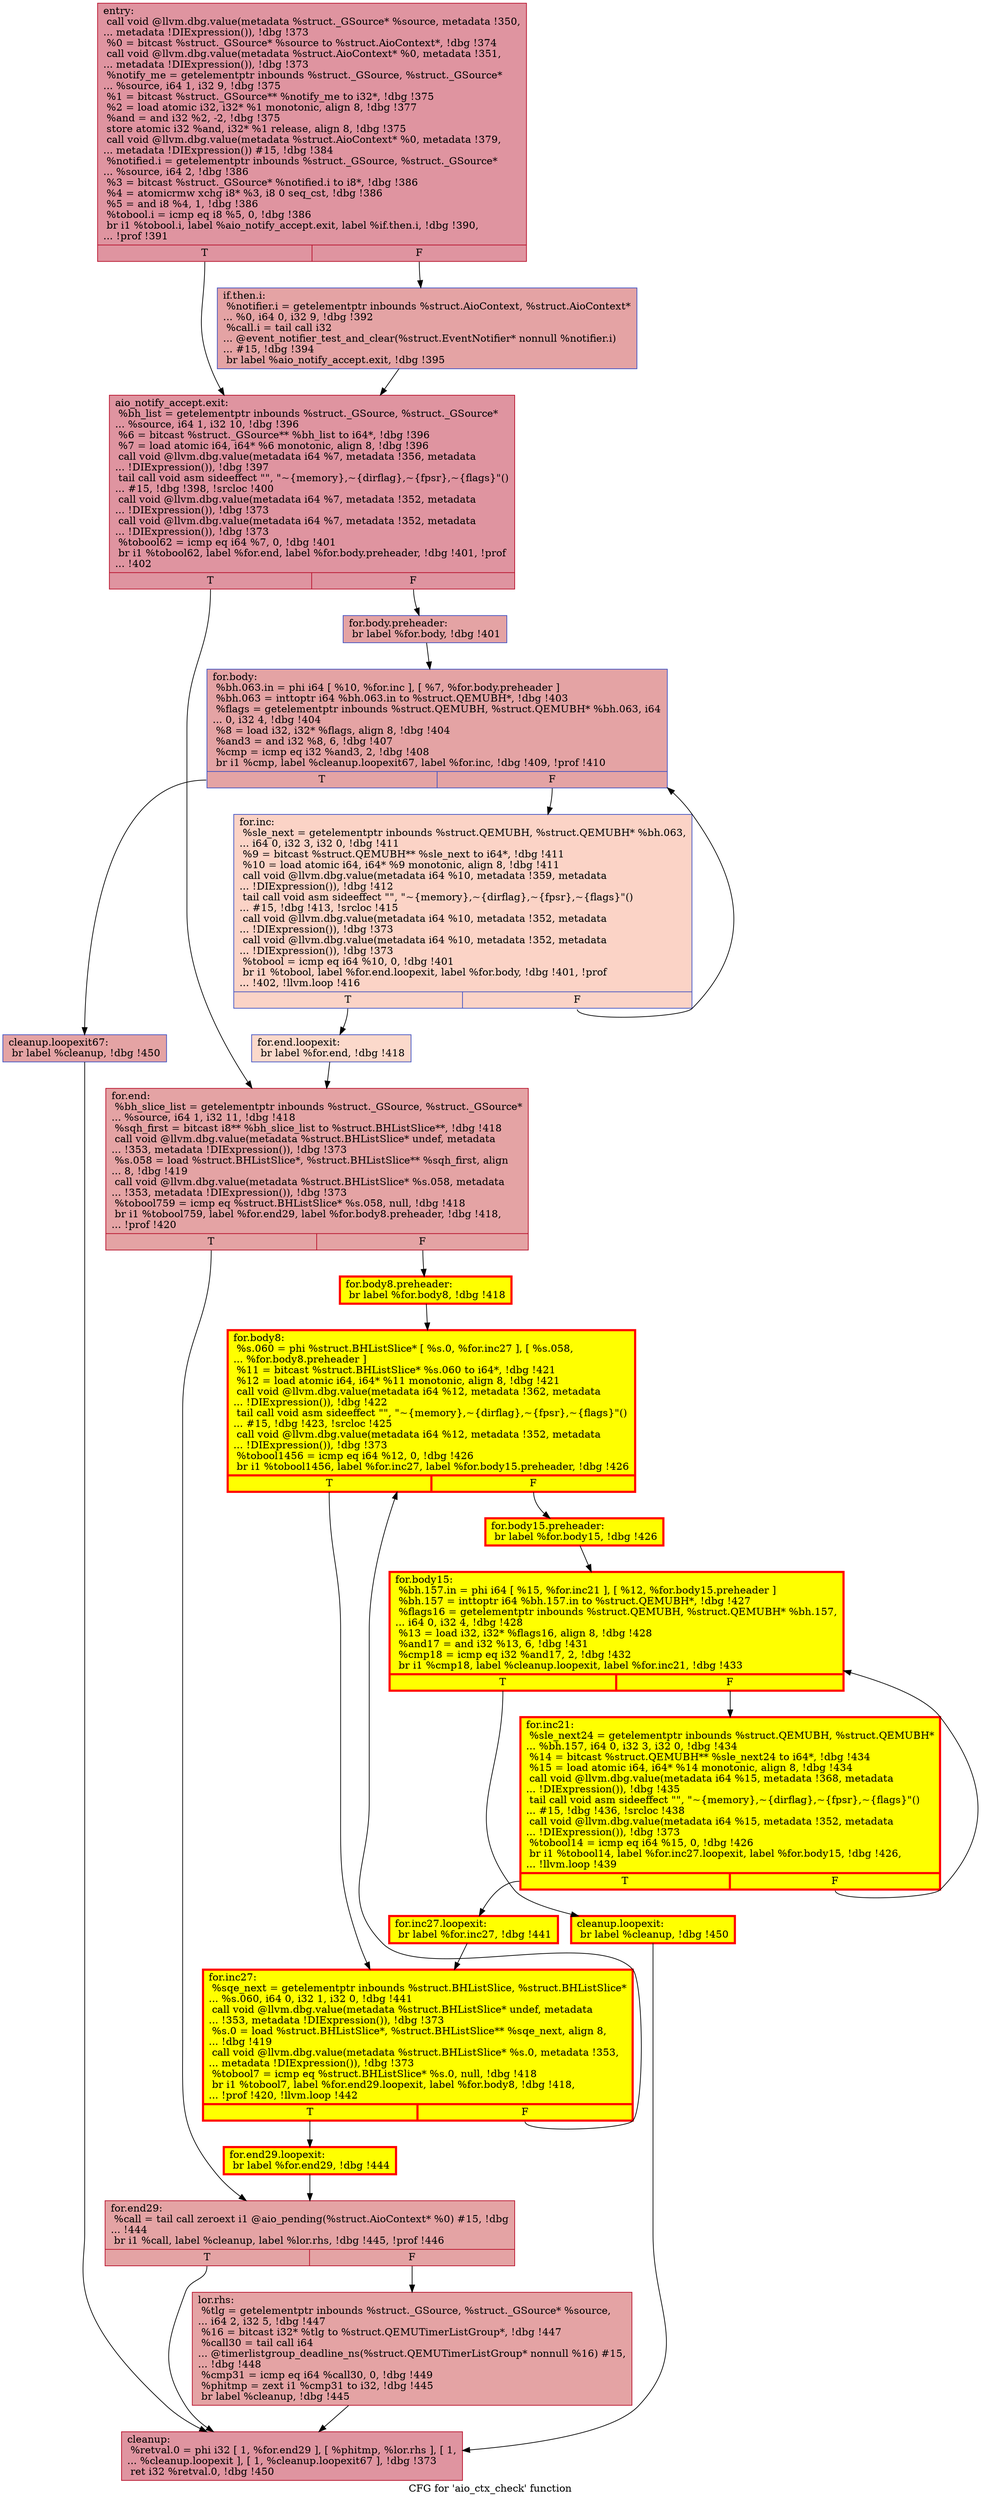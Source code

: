 digraph "CFG for 'aio_ctx_check' function" {
	label="CFG for 'aio_ctx_check' function";

	Node0x55e9b677e8d0 [shape=record,color="#b70d28ff", style=filled, fillcolor="#b70d2870",label="{entry:\l  call void @llvm.dbg.value(metadata %struct._GSource* %source, metadata !350,\l... metadata !DIExpression()), !dbg !373\l  %0 = bitcast %struct._GSource* %source to %struct.AioContext*, !dbg !374\l  call void @llvm.dbg.value(metadata %struct.AioContext* %0, metadata !351,\l... metadata !DIExpression()), !dbg !373\l  %notify_me = getelementptr inbounds %struct._GSource, %struct._GSource*\l... %source, i64 1, i32 9, !dbg !375\l  %1 = bitcast %struct._GSource** %notify_me to i32*, !dbg !375\l  %2 = load atomic i32, i32* %1 monotonic, align 8, !dbg !377\l  %and = and i32 %2, -2, !dbg !375\l  store atomic i32 %and, i32* %1 release, align 8, !dbg !375\l  call void @llvm.dbg.value(metadata %struct.AioContext* %0, metadata !379,\l... metadata !DIExpression()) #15, !dbg !384\l  %notified.i = getelementptr inbounds %struct._GSource, %struct._GSource*\l... %source, i64 2, !dbg !386\l  %3 = bitcast %struct._GSource* %notified.i to i8*, !dbg !386\l  %4 = atomicrmw xchg i8* %3, i8 0 seq_cst, !dbg !386\l  %5 = and i8 %4, 1, !dbg !386\l  %tobool.i = icmp eq i8 %5, 0, !dbg !386\l  br i1 %tobool.i, label %aio_notify_accept.exit, label %if.then.i, !dbg !390,\l... !prof !391\l|{<s0>T|<s1>F}}"];
	Node0x55e9b677e8d0:s0 -> Node0x55e9b69c2290;
	Node0x55e9b677e8d0:s1 -> Node0x55e9b6aa4200;
	Node0x55e9b6aa4200 [shape=record,color="#3d50c3ff", style=filled, fillcolor="#c32e3170",label="{if.then.i:                                        \l  %notifier.i = getelementptr inbounds %struct.AioContext, %struct.AioContext*\l... %0, i64 0, i32 9, !dbg !392\l  %call.i = tail call i32\l... @event_notifier_test_and_clear(%struct.EventNotifier* nonnull %notifier.i)\l... #15, !dbg !394\l  br label %aio_notify_accept.exit, !dbg !395\l}"];
	Node0x55e9b6aa4200 -> Node0x55e9b69c2290;
	Node0x55e9b69c2290 [shape=record,color="#b70d28ff", style=filled, fillcolor="#b70d2870",label="{aio_notify_accept.exit:                           \l  %bh_list = getelementptr inbounds %struct._GSource, %struct._GSource*\l... %source, i64 1, i32 10, !dbg !396\l  %6 = bitcast %struct._GSource** %bh_list to i64*, !dbg !396\l  %7 = load atomic i64, i64* %6 monotonic, align 8, !dbg !396\l  call void @llvm.dbg.value(metadata i64 %7, metadata !356, metadata\l... !DIExpression()), !dbg !397\l  tail call void asm sideeffect \"\", \"~\{memory\},~\{dirflag\},~\{fpsr\},~\{flags\}\"()\l... #15, !dbg !398, !srcloc !400\l  call void @llvm.dbg.value(metadata i64 %7, metadata !352, metadata\l... !DIExpression()), !dbg !373\l  call void @llvm.dbg.value(metadata i64 %7, metadata !352, metadata\l... !DIExpression()), !dbg !373\l  %tobool62 = icmp eq i64 %7, 0, !dbg !401\l  br i1 %tobool62, label %for.end, label %for.body.preheader, !dbg !401, !prof\l... !402\l|{<s0>T|<s1>F}}"];
	Node0x55e9b69c2290:s0 -> Node0x55e9b6a71990;
	Node0x55e9b69c2290:s1 -> Node0x55e9b6bdafc0;
	Node0x55e9b6bdafc0 [shape=record,color="#3d50c3ff", style=filled, fillcolor="#c32e3170",label="{for.body.preheader:                               \l  br label %for.body, !dbg !401\l}"];
	Node0x55e9b6bdafc0 -> Node0x55e9b6a72960;
	Node0x55e9b6a72960 [shape=record,color="#3d50c3ff", style=filled, fillcolor="#c32e3170",label="{for.body:                                         \l  %bh.063.in = phi i64 [ %10, %for.inc ], [ %7, %for.body.preheader ]\l  %bh.063 = inttoptr i64 %bh.063.in to %struct.QEMUBH*, !dbg !403\l  %flags = getelementptr inbounds %struct.QEMUBH, %struct.QEMUBH* %bh.063, i64\l... 0, i32 4, !dbg !404\l  %8 = load i32, i32* %flags, align 8, !dbg !404\l  %and3 = and i32 %8, 6, !dbg !407\l  %cmp = icmp eq i32 %and3, 2, !dbg !408\l  br i1 %cmp, label %cleanup.loopexit67, label %for.inc, !dbg !409, !prof !410\l|{<s0>T|<s1>F}}"];
	Node0x55e9b6a72960:s0 -> Node0x55e9b6bc18d0;
	Node0x55e9b6a72960:s1 -> Node0x55e9b6a728b0;
	Node0x55e9b6a728b0 [shape=record,color="#3d50c3ff", style=filled, fillcolor="#f59c7d70",label="{for.inc:                                          \l  %sle_next = getelementptr inbounds %struct.QEMUBH, %struct.QEMUBH* %bh.063,\l... i64 0, i32 3, i32 0, !dbg !411\l  %9 = bitcast %struct.QEMUBH** %sle_next to i64*, !dbg !411\l  %10 = load atomic i64, i64* %9 monotonic, align 8, !dbg !411\l  call void @llvm.dbg.value(metadata i64 %10, metadata !359, metadata\l... !DIExpression()), !dbg !412\l  tail call void asm sideeffect \"\", \"~\{memory\},~\{dirflag\},~\{fpsr\},~\{flags\}\"()\l... #15, !dbg !413, !srcloc !415\l  call void @llvm.dbg.value(metadata i64 %10, metadata !352, metadata\l... !DIExpression()), !dbg !373\l  call void @llvm.dbg.value(metadata i64 %10, metadata !352, metadata\l... !DIExpression()), !dbg !373\l  %tobool = icmp eq i64 %10, 0, !dbg !401\l  br i1 %tobool, label %for.end.loopexit, label %for.body, !dbg !401, !prof\l... !402, !llvm.loop !416\l|{<s0>T|<s1>F}}"];
	Node0x55e9b6a728b0:s0 -> Node0x55e9b6a93030;
	Node0x55e9b6a728b0:s1 -> Node0x55e9b6a72960;
	Node0x55e9b6a93030 [shape=record,color="#3d50c3ff", style=filled, fillcolor="#f7a88970",label="{for.end.loopexit:                                 \l  br label %for.end, !dbg !418\l}"];
	Node0x55e9b6a93030 -> Node0x55e9b6a71990;
	Node0x55e9b6a71990 [shape=record,color="#b70d28ff", style=filled, fillcolor="#c32e3170",label="{for.end:                                          \l  %bh_slice_list = getelementptr inbounds %struct._GSource, %struct._GSource*\l... %source, i64 1, i32 11, !dbg !418\l  %sqh_first = bitcast i8** %bh_slice_list to %struct.BHListSlice**, !dbg !418\l  call void @llvm.dbg.value(metadata %struct.BHListSlice* undef, metadata\l... !353, metadata !DIExpression()), !dbg !373\l  %s.058 = load %struct.BHListSlice*, %struct.BHListSlice** %sqh_first, align\l... 8, !dbg !419\l  call void @llvm.dbg.value(metadata %struct.BHListSlice* %s.058, metadata\l... !353, metadata !DIExpression()), !dbg !373\l  %tobool759 = icmp eq %struct.BHListSlice* %s.058, null, !dbg !418\l  br i1 %tobool759, label %for.end29, label %for.body8.preheader, !dbg !418,\l... !prof !420\l|{<s0>T|<s1>F}}"];
	Node0x55e9b6a71990:s0 -> Node0x55e9b6a74c30;
	Node0x55e9b6a71990:s1 -> Node0x55e9b6beb6c0;
	Node0x55e9b6beb6c0 [shape=record,penwidth=3.0, style="filled", color="red", fillcolor="yellow",label="{for.body8.preheader:                              \l  br label %for.body8, !dbg !418\l}"];
	Node0x55e9b6beb6c0 -> Node0x55e9b6a75150;
	Node0x55e9b6a75150 [shape=record,penwidth=3.0, style="filled", color="red", fillcolor="yellow",label="{for.body8:                                        \l  %s.060 = phi %struct.BHListSlice* [ %s.0, %for.inc27 ], [ %s.058,\l... %for.body8.preheader ]\l  %11 = bitcast %struct.BHListSlice* %s.060 to i64*, !dbg !421\l  %12 = load atomic i64, i64* %11 monotonic, align 8, !dbg !421\l  call void @llvm.dbg.value(metadata i64 %12, metadata !362, metadata\l... !DIExpression()), !dbg !422\l  tail call void asm sideeffect \"\", \"~\{memory\},~\{dirflag\},~\{fpsr\},~\{flags\}\"()\l... #15, !dbg !423, !srcloc !425\l  call void @llvm.dbg.value(metadata i64 %12, metadata !352, metadata\l... !DIExpression()), !dbg !373\l  %tobool1456 = icmp eq i64 %12, 0, !dbg !426\l  br i1 %tobool1456, label %for.inc27, label %for.body15.preheader, !dbg !426\l|{<s0>T|<s1>F}}"];
	Node0x55e9b6a75150:s0 -> Node0x55e9b6a750a0;
	Node0x55e9b6a75150:s1 -> Node0x55e9b6bda840;
	Node0x55e9b6bda840 [shape=record,penwidth=3.0, style="filled", color="red", fillcolor="yellow",label="{for.body15.preheader:                             \l  br label %for.body15, !dbg !426\l}"];
	Node0x55e9b6bda840 -> Node0x55e9b6a76560;
	Node0x55e9b6a76560 [shape=record,penwidth=3.0, style="filled", color="red", fillcolor="yellow",label="{for.body15:                                       \l  %bh.157.in = phi i64 [ %15, %for.inc21 ], [ %12, %for.body15.preheader ]\l  %bh.157 = inttoptr i64 %bh.157.in to %struct.QEMUBH*, !dbg !427\l  %flags16 = getelementptr inbounds %struct.QEMUBH, %struct.QEMUBH* %bh.157,\l... i64 0, i32 4, !dbg !428\l  %13 = load i32, i32* %flags16, align 8, !dbg !428\l  %and17 = and i32 %13, 6, !dbg !431\l  %cmp18 = icmp eq i32 %and17, 2, !dbg !432\l  br i1 %cmp18, label %cleanup.loopexit, label %for.inc21, !dbg !433\l|{<s0>T|<s1>F}}"];
	Node0x55e9b6a76560:s0 -> Node0x55e9b6bdaf70;
	Node0x55e9b6a76560:s1 -> Node0x55e9b6a764b0;
	Node0x55e9b6a764b0 [shape=record,penwidth=3.0, style="filled", color="red", fillcolor="yellow",label="{for.inc21:                                        \l  %sle_next24 = getelementptr inbounds %struct.QEMUBH, %struct.QEMUBH*\l... %bh.157, i64 0, i32 3, i32 0, !dbg !434\l  %14 = bitcast %struct.QEMUBH** %sle_next24 to i64*, !dbg !434\l  %15 = load atomic i64, i64* %14 monotonic, align 8, !dbg !434\l  call void @llvm.dbg.value(metadata i64 %15, metadata !368, metadata\l... !DIExpression()), !dbg !435\l  tail call void asm sideeffect \"\", \"~\{memory\},~\{dirflag\},~\{fpsr\},~\{flags\}\"()\l... #15, !dbg !436, !srcloc !438\l  call void @llvm.dbg.value(metadata i64 %15, metadata !352, metadata\l... !DIExpression()), !dbg !373\l  %tobool14 = icmp eq i64 %15, 0, !dbg !426\l  br i1 %tobool14, label %for.inc27.loopexit, label %for.body15, !dbg !426,\l... !llvm.loop !439\l|{<s0>T|<s1>F}}"];
	Node0x55e9b6a764b0:s0 -> Node0x55e9b6bd51e0;
	Node0x55e9b6a764b0:s1 -> Node0x55e9b6a76560;
	Node0x55e9b6bd51e0 [shape=record,penwidth=3.0, style="filled", color="red", fillcolor="yellow",label="{for.inc27.loopexit:                               \l  br label %for.inc27, !dbg !441\l}"];
	Node0x55e9b6bd51e0 -> Node0x55e9b6a750a0;
	Node0x55e9b6a750a0 [shape=record,penwidth=3.0, style="filled", color="red", fillcolor="yellow",label="{for.inc27:                                        \l  %sqe_next = getelementptr inbounds %struct.BHListSlice, %struct.BHListSlice*\l... %s.060, i64 0, i32 1, i32 0, !dbg !441\l  call void @llvm.dbg.value(metadata %struct.BHListSlice* undef, metadata\l... !353, metadata !DIExpression()), !dbg !373\l  %s.0 = load %struct.BHListSlice*, %struct.BHListSlice** %sqe_next, align 8,\l... !dbg !419\l  call void @llvm.dbg.value(metadata %struct.BHListSlice* %s.0, metadata !353,\l... metadata !DIExpression()), !dbg !373\l  %tobool7 = icmp eq %struct.BHListSlice* %s.0, null, !dbg !418\l  br i1 %tobool7, label %for.end29.loopexit, label %for.body8, !dbg !418,\l... !prof !420, !llvm.loop !442\l|{<s0>T|<s1>F}}"];
	Node0x55e9b6a750a0:s0 -> Node0x55e9b6be7b70;
	Node0x55e9b6a750a0:s1 -> Node0x55e9b6a75150;
	Node0x55e9b6be7b70 [shape=record,penwidth=3.0, style="filled", color="red", fillcolor="yellow",label="{for.end29.loopexit:                               \l  br label %for.end29, !dbg !444\l}"];
	Node0x55e9b6be7b70 -> Node0x55e9b6a74c30;
	Node0x55e9b6a74c30 [shape=record,color="#b70d28ff", style=filled, fillcolor="#c32e3170",label="{for.end29:                                        \l  %call = tail call zeroext i1 @aio_pending(%struct.AioContext* %0) #15, !dbg\l... !444\l  br i1 %call, label %cleanup, label %lor.rhs, !dbg !445, !prof !446\l|{<s0>T|<s1>F}}"];
	Node0x55e9b6a74c30:s0 -> Node0x55e9b6a73820;
	Node0x55e9b6a74c30:s1 -> Node0x55e9b6a7b4a0;
	Node0x55e9b6a7b4a0 [shape=record,color="#b70d28ff", style=filled, fillcolor="#c32e3170",label="{lor.rhs:                                          \l  %tlg = getelementptr inbounds %struct._GSource, %struct._GSource* %source,\l... i64 2, i32 5, !dbg !447\l  %16 = bitcast i32* %tlg to %struct.QEMUTimerListGroup*, !dbg !447\l  %call30 = tail call i64\l... @timerlistgroup_deadline_ns(%struct.QEMUTimerListGroup* nonnull %16) #15,\l... !dbg !448\l  %cmp31 = icmp eq i64 %call30, 0, !dbg !449\l  %phitmp = zext i1 %cmp31 to i32, !dbg !445\l  br label %cleanup, !dbg !445\l}"];
	Node0x55e9b6a7b4a0 -> Node0x55e9b6a73820;
	Node0x55e9b6bdaf70 [shape=record,penwidth=3.0, style="filled", color="red", fillcolor="yellow",label="{cleanup.loopexit:                                 \l  br label %cleanup, !dbg !450\l}"];
	Node0x55e9b6bdaf70 -> Node0x55e9b6a73820;
	Node0x55e9b6bc18d0 [shape=record,color="#3d50c3ff", style=filled, fillcolor="#c32e3170",label="{cleanup.loopexit67:                               \l  br label %cleanup, !dbg !450\l}"];
	Node0x55e9b6bc18d0 -> Node0x55e9b6a73820;
	Node0x55e9b6a73820 [shape=record,color="#b70d28ff", style=filled, fillcolor="#b70d2870",label="{cleanup:                                          \l  %retval.0 = phi i32 [ 1, %for.end29 ], [ %phitmp, %lor.rhs ], [ 1,\l... %cleanup.loopexit ], [ 1, %cleanup.loopexit67 ], !dbg !373\l  ret i32 %retval.0, !dbg !450\l}"];
}
